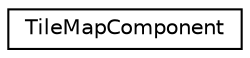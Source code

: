 digraph "Graphical Class Hierarchy"
{
 // LATEX_PDF_SIZE
  edge [fontname="Helvetica",fontsize="10",labelfontname="Helvetica",labelfontsize="10"];
  node [fontname="Helvetica",fontsize="10",shape=record];
  rankdir="LR";
  Node0 [label="TileMapComponent",height=0.2,width=0.4,color="black", fillcolor="white", style="filled",URL="$classTileMapComponent.html",tooltip=" "];
}
